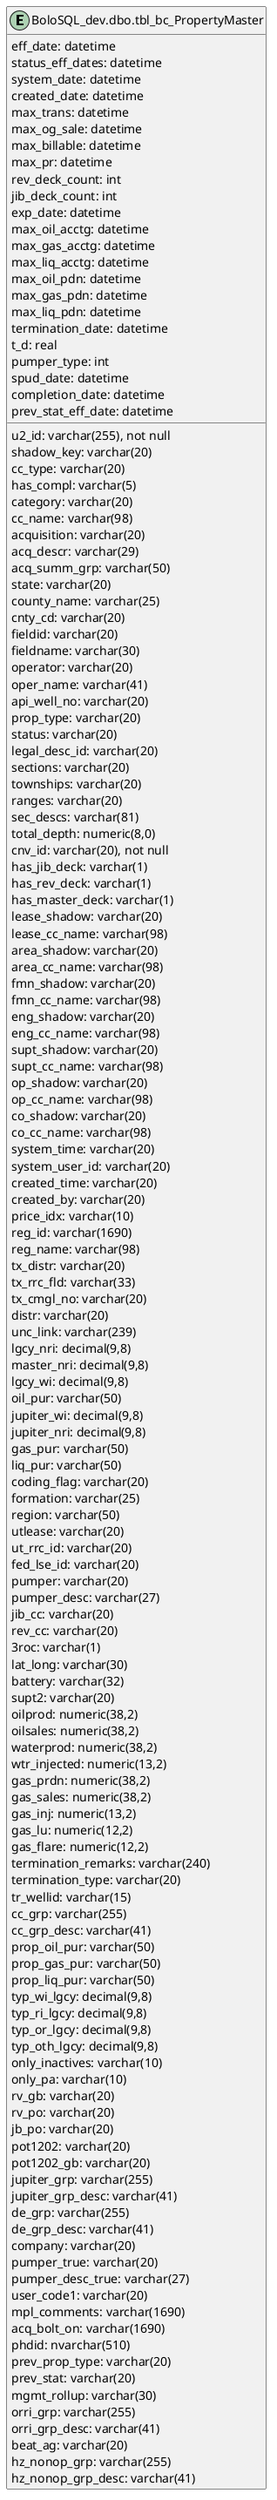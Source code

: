 '
@startuml tbl_bc_PropertyMaster
entity "BoloSQL_dev.dbo.tbl_bc_PropertyMaster" as tbl_bc_PropertyMaster {
  u2_id: varchar(255), not null
  shadow_key: varchar(20)
  cc_type: varchar(20)
  has_compl: varchar(5)
  category: varchar(20)
  cc_name: varchar(98)
  acquisition: varchar(20)
  acq_descr: varchar(29)
  eff_date: datetime
  acq_summ_grp: varchar(50)
  state: varchar(20)
  county_name: varchar(25)
  cnty_cd: varchar(20)
  fieldid: varchar(20)
  fieldname: varchar(30)
  operator: varchar(20)
  oper_name: varchar(41)
  api_well_no: varchar(20)
  prop_type: varchar(20)
  status: varchar(20)
  status_eff_dates: datetime
  legal_desc_id: varchar(20)
  sections: varchar(20)
  townships: varchar(20)
  ranges: varchar(20)
  sec_descs: varchar(81)
  total_depth: numeric(8,0)
  cnv_id: varchar(20), not null
  has_jib_deck: varchar(1)
  has_rev_deck: varchar(1)
  has_master_deck: varchar(1)
  lease_shadow: varchar(20)
  lease_cc_name: varchar(98)
  area_shadow: varchar(20)
  area_cc_name: varchar(98)
  fmn_shadow: varchar(20)
  fmn_cc_name: varchar(98)
  eng_shadow: varchar(20)
  eng_cc_name: varchar(98)
  supt_shadow: varchar(20)
  supt_cc_name: varchar(98)
  op_shadow: varchar(20)
  op_cc_name: varchar(98)
  co_shadow: varchar(20)
  co_cc_name: varchar(98)
  system_date: datetime
  system_time: varchar(20)
  system_user_id: varchar(20)
  created_date: datetime
  created_time: varchar(20)
  created_by: varchar(20)
  max_trans: datetime
  max_og_sale: datetime
  max_billable: datetime
  max_pr: datetime
  price_idx: varchar(10)
  reg_id: varchar(1690)
  reg_name: varchar(98)
  tx_distr: varchar(20)
  tx_rrc_fld: varchar(33)
  tx_cmgl_no: varchar(20)
  distr: varchar(20)
  unc_link: varchar(239)
  lgcy_nri: decimal(9,8)
  rev_deck_count: int
  master_nri: decimal(9,8)
  lgcy_wi: decimal(9,8)
  jib_deck_count: int
  oil_pur: varchar(50)
  jupiter_wi: decimal(9,8)
  jupiter_nri: decimal(9,8)
  gas_pur: varchar(50)
  liq_pur: varchar(50)
  exp_date: datetime
  coding_flag: varchar(20)
  max_oil_acctg: datetime
  max_gas_acctg: datetime
  max_liq_acctg: datetime
  formation: varchar(25)
  region: varchar(50)
  utlease: varchar(20)
  ut_rrc_id: varchar(20)
  fed_lse_id: varchar(20)
  pumper: varchar(20)
  pumper_desc: varchar(27)
  jib_cc: varchar(20)
  rev_cc: varchar(20)
  max_oil_pdn: datetime
  max_gas_pdn: datetime
  max_liq_pdn: datetime
  3roc: varchar(1)
  lat_long: varchar(30)
  battery: varchar(32)
  supt2: varchar(20)
  oilprod: numeric(38,2)
  oilsales: numeric(38,2)
  waterprod: numeric(38,2)
  wtr_injected: numeric(13,2)
  gas_prdn: numeric(38,2)
  gas_sales: numeric(38,2)
  gas_inj: numeric(13,2)
  gas_lu: numeric(12,2)
  gas_flare: numeric(12,2)
  termination_date: datetime
  termination_remarks: varchar(240)
  termination_type: varchar(20)
  tr_wellid: varchar(15)
  cc_grp: varchar(255)
  cc_grp_desc: varchar(41)
  t_d: real
  prop_oil_pur: varchar(50)
  prop_gas_pur: varchar(50)
  prop_liq_pur: varchar(50)
  typ_wi_lgcy: decimal(9,8)
  typ_ri_lgcy: decimal(9,8)
  typ_or_lgcy: decimal(9,8)
  typ_oth_lgcy: decimal(9,8)
  only_inactives: varchar(10)
  only_pa: varchar(10)
  rv_gb: varchar(20)
  rv_po: varchar(20)
  jb_po: varchar(20)
  pot1202: varchar(20)
  pot1202_gb: varchar(20)
  jupiter_grp: varchar(255)
  jupiter_grp_desc: varchar(41)
  de_grp: varchar(255)
  de_grp_desc: varchar(41)
  company: varchar(20)
  pumper_true: varchar(20)
  pumper_desc_true: varchar(27)
  user_code1: varchar(20)
  pumper_type: int
  mpl_comments: varchar(1690)
  acq_bolt_on: varchar(1690)
  spud_date: datetime
  completion_date: datetime
  phdid: nvarchar(510)
  prev_prop_type: varchar(20)
  prev_stat: varchar(20)
  prev_stat_eff_date: datetime
  mgmt_rollup: varchar(30)
  orri_grp: varchar(255)
  orri_grp_desc: varchar(41)
  beat_ag: varchar(20)
  hz_nonop_grp: varchar(255)
  hz_nonop_grp_desc: varchar(41)
}
@enduml